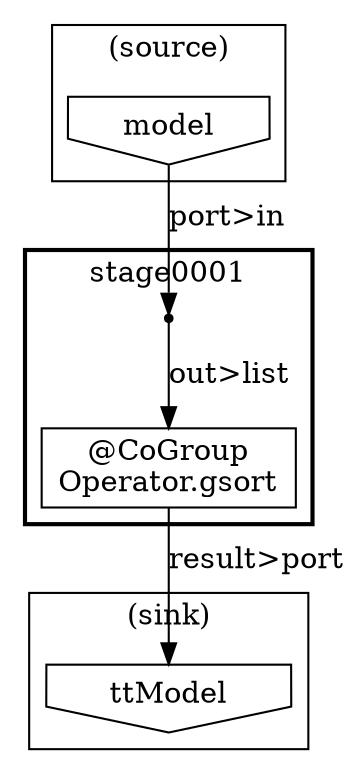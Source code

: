 digraph {
    subgraph "cluster_52352be1-5550-4872-98f3-2f01b1aeb68d" {
        label = "stage0001";
        style = bold;
        "d66bdd2b-a443-4907-b60b-ab4ebc73c711" [shape=box, label="@CoGroup\nOperator.gsort"];
        "264575c6-b258-41ce-b8f1-816039e7c057" [shape=point];
    }
    subgraph "cluster_10920155-a7b9-4f0c-88c4-aebfc6195560" {
        label = "(source)";
        "e71c628a-9acc-40b6-bda9-ffb36adc3aec" [shape=invhouse, label="model"];
    }
    subgraph "cluster_1ed5b768-938a-4401-81ed-068ea5c5f21a" {
        label = "(sink)";
        "ff5e03b3-70df-401c-b255-9ce14912bfce" [shape=invhouse, label="ttModel"];
    }
    "d66bdd2b-a443-4907-b60b-ab4ebc73c711" -> "ff5e03b3-70df-401c-b255-9ce14912bfce" [label="result>port"];
    "264575c6-b258-41ce-b8f1-816039e7c057" -> "d66bdd2b-a443-4907-b60b-ab4ebc73c711" [label="out>list"];
    "e71c628a-9acc-40b6-bda9-ffb36adc3aec" -> "264575c6-b258-41ce-b8f1-816039e7c057" [label="port>in"];
}
